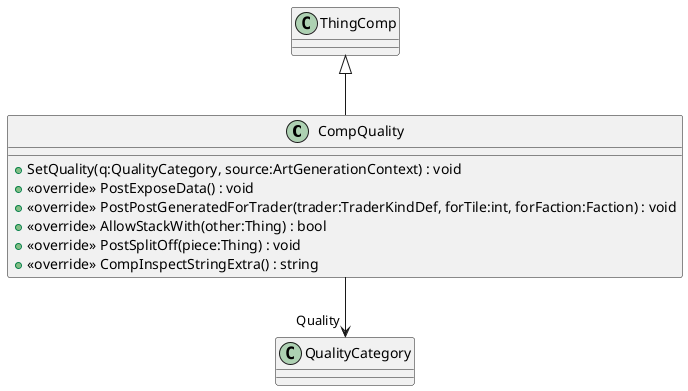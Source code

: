 @startuml
class CompQuality {
    + SetQuality(q:QualityCategory, source:ArtGenerationContext) : void
    + <<override>> PostExposeData() : void
    + <<override>> PostPostGeneratedForTrader(trader:TraderKindDef, forTile:int, forFaction:Faction) : void
    + <<override>> AllowStackWith(other:Thing) : bool
    + <<override>> PostSplitOff(piece:Thing) : void
    + <<override>> CompInspectStringExtra() : string
}
ThingComp <|-- CompQuality
CompQuality --> "Quality" QualityCategory
@enduml
